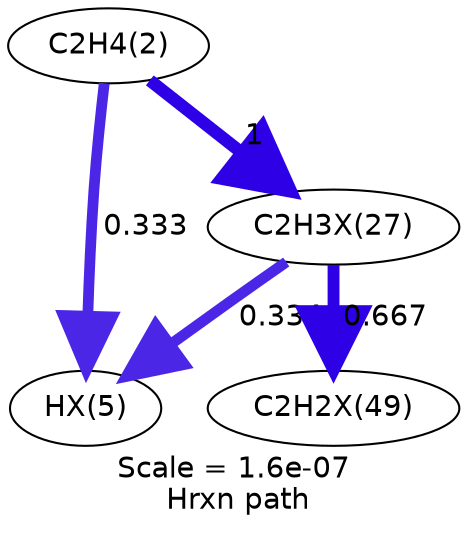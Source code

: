 digraph reaction_paths {
center=1;
s5 -> s10[fontname="Helvetica", style="setlinewidth(5.17)", arrowsize=2.59, color="0.7, 0.833, 0.9"
, label=" 0.333"];
s5 -> s11[fontname="Helvetica", style="setlinewidth(6)", arrowsize=3, color="0.7, 1.5, 0.9"
, label=" 1"];
s11 -> s10[fontname="Helvetica", style="setlinewidth(5.17)", arrowsize=2.59, color="0.7, 0.834, 0.9"
, label=" 0.334"];
s11 -> s15[fontname="Helvetica", style="setlinewidth(5.69)", arrowsize=2.85, color="0.7, 1.17, 0.9"
, label=" 0.667"];
s5 [ fontname="Helvetica", label="C2H4(2)"];
s10 [ fontname="Helvetica", label="HX(5)"];
s11 [ fontname="Helvetica", label="C2H3X(27)"];
s15 [ fontname="Helvetica", label="C2H2X(49)"];
 label = "Scale = 1.6e-07\l Hrxn path";
 fontname = "Helvetica";
}
